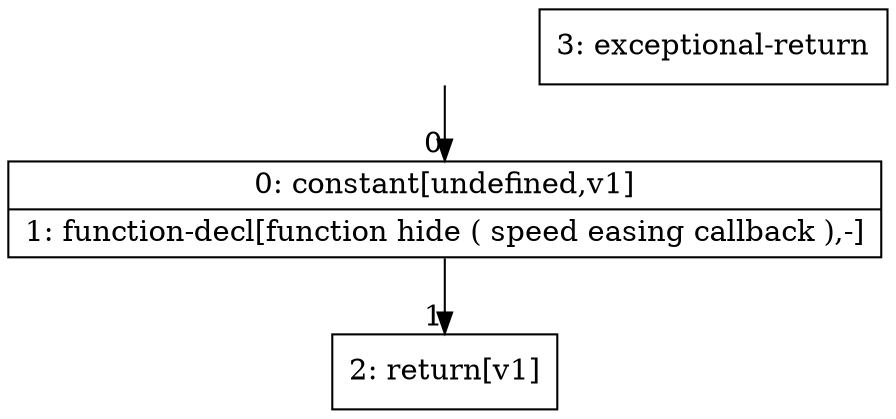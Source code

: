 digraph {
rankdir="TD"
BB_entry0[shape=none,label=""];
BB_entry0 -> BB0 [tailport=s, headport=n, headlabel="    0"]
BB0 [shape=record label="{0: constant[undefined,v1]|1: function-decl[function hide ( speed easing callback ),-]}" ] 
BB0 -> BB1 [tailport=s, headport=n, headlabel="      1"]
BB1 [shape=record label="{2: return[v1]}" ] 
BB2 [shape=record label="{3: exceptional-return}" ] 
}

